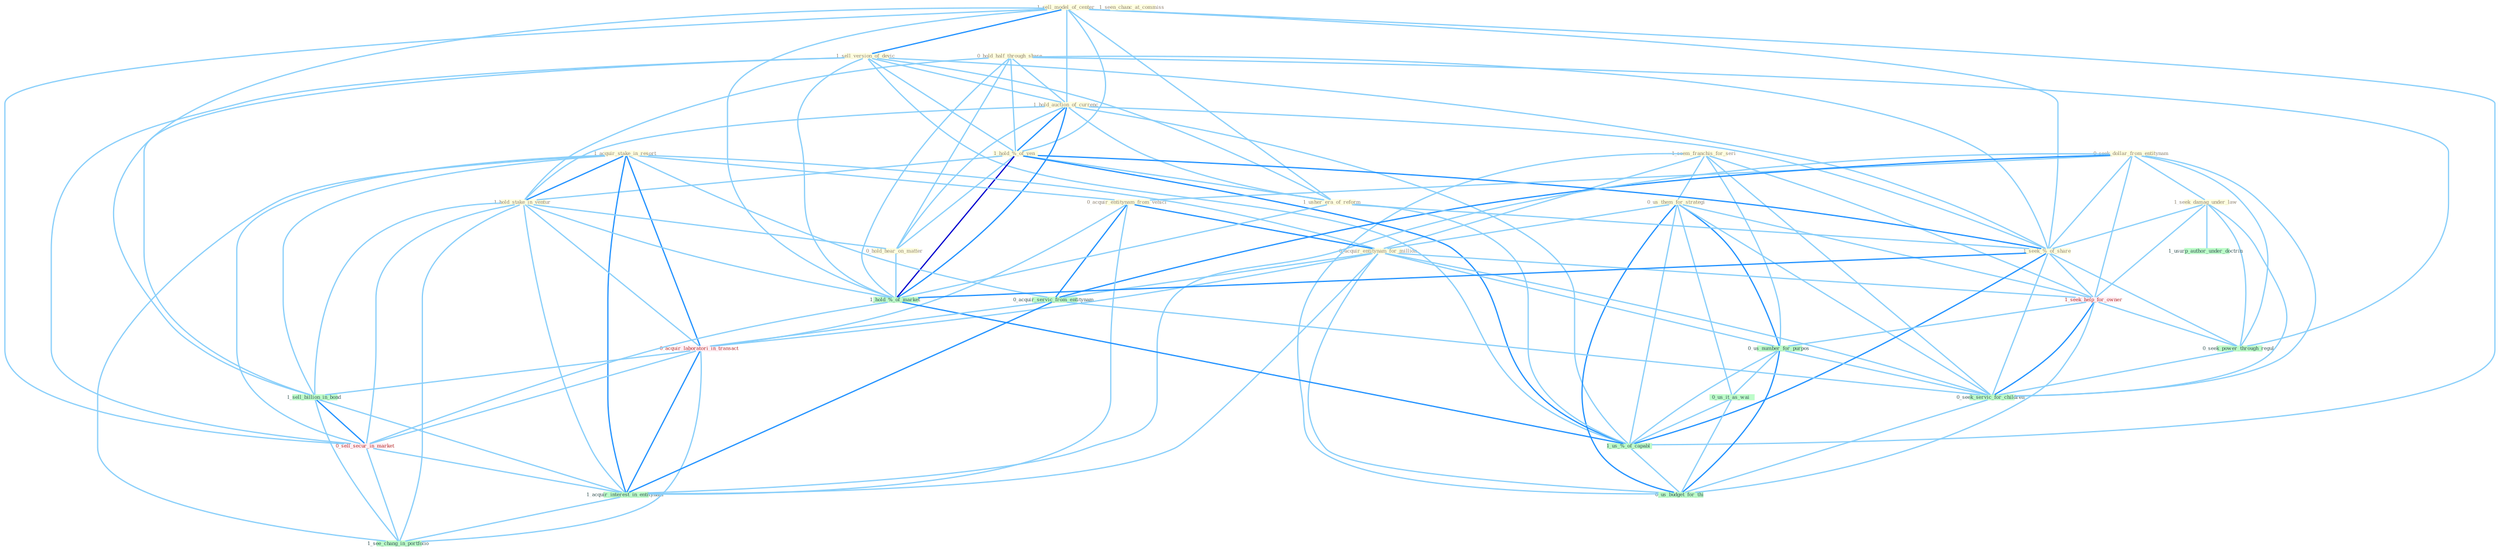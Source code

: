 Graph G{ 
    node
    [shape=polygon,style=filled,width=.5,height=.06,color="#BDFCC9",fixedsize=true,fontsize=4,
    fontcolor="#2f4f4f"];
    {node
    [color="#ffffe0", fontcolor="#8b7d6b"] "1_sell_model_of_center " "1_seem_franchis_for_seri " "1_sell_version_of_devic " "0_hold_half_through_share " "1_hold_auction_of_currenc " "1_seen_chanc_at_commiss " "1_hold_%_of_yen " "0_us_them_for_strategi " "1_acquir_stake_in_resort " "0_seek_dollar_from_entitynam " "0_acquir_entitynam_from_vehicl " "1_hold_stake_in_ventur " "0_acquir_entitynam_for_million " "1_usher_era_of_reform " "1_seek_damag_under_law " "0_hold_hear_on_matter " "1_seek_%_of_share "}
{node [color="#fff0f5", fontcolor="#b22222"] "1_seek_help_for_owner " "0_acquir_laboratori_in_transact " "0_sell_secur_in_market "}
edge [color="#B0E2FF"];

	"1_sell_model_of_center " -- "1_sell_version_of_devic " [w="2", color="#1e90ff" , len=0.8];
	"1_sell_model_of_center " -- "1_hold_auction_of_currenc " [w="1", color="#87cefa" ];
	"1_sell_model_of_center " -- "1_hold_%_of_yen " [w="1", color="#87cefa" ];
	"1_sell_model_of_center " -- "1_usher_era_of_reform " [w="1", color="#87cefa" ];
	"1_sell_model_of_center " -- "1_seek_%_of_share " [w="1", color="#87cefa" ];
	"1_sell_model_of_center " -- "1_hold_%_of_market " [w="1", color="#87cefa" ];
	"1_sell_model_of_center " -- "1_sell_billion_in_bond " [w="1", color="#87cefa" ];
	"1_sell_model_of_center " -- "1_us_%_of_capabl " [w="1", color="#87cefa" ];
	"1_sell_model_of_center " -- "0_sell_secur_in_market " [w="1", color="#87cefa" ];
	"1_seem_franchis_for_seri " -- "0_us_them_for_strategi " [w="1", color="#87cefa" ];
	"1_seem_franchis_for_seri " -- "0_acquir_entitynam_for_million " [w="1", color="#87cefa" ];
	"1_seem_franchis_for_seri " -- "1_seek_help_for_owner " [w="1", color="#87cefa" ];
	"1_seem_franchis_for_seri " -- "0_us_number_for_purpos " [w="1", color="#87cefa" ];
	"1_seem_franchis_for_seri " -- "0_seek_servic_for_children " [w="1", color="#87cefa" ];
	"1_seem_franchis_for_seri " -- "0_us_budget_for_thi " [w="1", color="#87cefa" ];
	"1_sell_version_of_devic " -- "1_hold_auction_of_currenc " [w="1", color="#87cefa" ];
	"1_sell_version_of_devic " -- "1_hold_%_of_yen " [w="1", color="#87cefa" ];
	"1_sell_version_of_devic " -- "1_usher_era_of_reform " [w="1", color="#87cefa" ];
	"1_sell_version_of_devic " -- "1_seek_%_of_share " [w="1", color="#87cefa" ];
	"1_sell_version_of_devic " -- "1_hold_%_of_market " [w="1", color="#87cefa" ];
	"1_sell_version_of_devic " -- "1_sell_billion_in_bond " [w="1", color="#87cefa" ];
	"1_sell_version_of_devic " -- "1_us_%_of_capabl " [w="1", color="#87cefa" ];
	"1_sell_version_of_devic " -- "0_sell_secur_in_market " [w="1", color="#87cefa" ];
	"0_hold_half_through_share " -- "1_hold_auction_of_currenc " [w="1", color="#87cefa" ];
	"0_hold_half_through_share " -- "1_hold_%_of_yen " [w="1", color="#87cefa" ];
	"0_hold_half_through_share " -- "1_hold_stake_in_ventur " [w="1", color="#87cefa" ];
	"0_hold_half_through_share " -- "0_hold_hear_on_matter " [w="1", color="#87cefa" ];
	"0_hold_half_through_share " -- "1_seek_%_of_share " [w="1", color="#87cefa" ];
	"0_hold_half_through_share " -- "1_hold_%_of_market " [w="1", color="#87cefa" ];
	"0_hold_half_through_share " -- "0_seek_power_through_regul " [w="1", color="#87cefa" ];
	"1_hold_auction_of_currenc " -- "1_hold_%_of_yen " [w="2", color="#1e90ff" , len=0.8];
	"1_hold_auction_of_currenc " -- "1_hold_stake_in_ventur " [w="1", color="#87cefa" ];
	"1_hold_auction_of_currenc " -- "1_usher_era_of_reform " [w="1", color="#87cefa" ];
	"1_hold_auction_of_currenc " -- "0_hold_hear_on_matter " [w="1", color="#87cefa" ];
	"1_hold_auction_of_currenc " -- "1_seek_%_of_share " [w="1", color="#87cefa" ];
	"1_hold_auction_of_currenc " -- "1_hold_%_of_market " [w="2", color="#1e90ff" , len=0.8];
	"1_hold_auction_of_currenc " -- "1_us_%_of_capabl " [w="1", color="#87cefa" ];
	"1_hold_%_of_yen " -- "1_hold_stake_in_ventur " [w="1", color="#87cefa" ];
	"1_hold_%_of_yen " -- "1_usher_era_of_reform " [w="1", color="#87cefa" ];
	"1_hold_%_of_yen " -- "0_hold_hear_on_matter " [w="1", color="#87cefa" ];
	"1_hold_%_of_yen " -- "1_seek_%_of_share " [w="2", color="#1e90ff" , len=0.8];
	"1_hold_%_of_yen " -- "1_hold_%_of_market " [w="3", color="#0000cd" , len=0.6];
	"1_hold_%_of_yen " -- "1_us_%_of_capabl " [w="2", color="#1e90ff" , len=0.8];
	"0_us_them_for_strategi " -- "0_acquir_entitynam_for_million " [w="1", color="#87cefa" ];
	"0_us_them_for_strategi " -- "1_seek_help_for_owner " [w="1", color="#87cefa" ];
	"0_us_them_for_strategi " -- "0_us_number_for_purpos " [w="2", color="#1e90ff" , len=0.8];
	"0_us_them_for_strategi " -- "0_us_it_as_wai " [w="1", color="#87cefa" ];
	"0_us_them_for_strategi " -- "1_us_%_of_capabl " [w="1", color="#87cefa" ];
	"0_us_them_for_strategi " -- "0_seek_servic_for_children " [w="1", color="#87cefa" ];
	"0_us_them_for_strategi " -- "0_us_budget_for_thi " [w="2", color="#1e90ff" , len=0.8];
	"1_acquir_stake_in_resort " -- "0_acquir_entitynam_from_vehicl " [w="1", color="#87cefa" ];
	"1_acquir_stake_in_resort " -- "1_hold_stake_in_ventur " [w="2", color="#1e90ff" , len=0.8];
	"1_acquir_stake_in_resort " -- "0_acquir_entitynam_for_million " [w="1", color="#87cefa" ];
	"1_acquir_stake_in_resort " -- "0_acquir_servic_from_entitynam " [w="1", color="#87cefa" ];
	"1_acquir_stake_in_resort " -- "0_acquir_laboratori_in_transact " [w="2", color="#1e90ff" , len=0.8];
	"1_acquir_stake_in_resort " -- "1_sell_billion_in_bond " [w="1", color="#87cefa" ];
	"1_acquir_stake_in_resort " -- "0_sell_secur_in_market " [w="1", color="#87cefa" ];
	"1_acquir_stake_in_resort " -- "1_acquir_interest_in_entitynam " [w="2", color="#1e90ff" , len=0.8];
	"1_acquir_stake_in_resort " -- "1_see_chang_in_portfolio " [w="1", color="#87cefa" ];
	"0_seek_dollar_from_entitynam " -- "0_acquir_entitynam_from_vehicl " [w="1", color="#87cefa" ];
	"0_seek_dollar_from_entitynam " -- "1_seek_damag_under_law " [w="1", color="#87cefa" ];
	"0_seek_dollar_from_entitynam " -- "1_seek_%_of_share " [w="1", color="#87cefa" ];
	"0_seek_dollar_from_entitynam " -- "1_seek_help_for_owner " [w="1", color="#87cefa" ];
	"0_seek_dollar_from_entitynam " -- "0_acquir_servic_from_entitynam " [w="2", color="#1e90ff" , len=0.8];
	"0_seek_dollar_from_entitynam " -- "0_seek_power_through_regul " [w="1", color="#87cefa" ];
	"0_seek_dollar_from_entitynam " -- "1_acquir_interest_in_entitynam " [w="1", color="#87cefa" ];
	"0_seek_dollar_from_entitynam " -- "0_seek_servic_for_children " [w="1", color="#87cefa" ];
	"0_acquir_entitynam_from_vehicl " -- "0_acquir_entitynam_for_million " [w="2", color="#1e90ff" , len=0.8];
	"0_acquir_entitynam_from_vehicl " -- "0_acquir_servic_from_entitynam " [w="2", color="#1e90ff" , len=0.8];
	"0_acquir_entitynam_from_vehicl " -- "0_acquir_laboratori_in_transact " [w="1", color="#87cefa" ];
	"0_acquir_entitynam_from_vehicl " -- "1_acquir_interest_in_entitynam " [w="1", color="#87cefa" ];
	"1_hold_stake_in_ventur " -- "0_hold_hear_on_matter " [w="1", color="#87cefa" ];
	"1_hold_stake_in_ventur " -- "1_hold_%_of_market " [w="1", color="#87cefa" ];
	"1_hold_stake_in_ventur " -- "0_acquir_laboratori_in_transact " [w="1", color="#87cefa" ];
	"1_hold_stake_in_ventur " -- "1_sell_billion_in_bond " [w="1", color="#87cefa" ];
	"1_hold_stake_in_ventur " -- "0_sell_secur_in_market " [w="1", color="#87cefa" ];
	"1_hold_stake_in_ventur " -- "1_acquir_interest_in_entitynam " [w="1", color="#87cefa" ];
	"1_hold_stake_in_ventur " -- "1_see_chang_in_portfolio " [w="1", color="#87cefa" ];
	"0_acquir_entitynam_for_million " -- "1_seek_help_for_owner " [w="1", color="#87cefa" ];
	"0_acquir_entitynam_for_million " -- "0_acquir_servic_from_entitynam " [w="1", color="#87cefa" ];
	"0_acquir_entitynam_for_million " -- "0_us_number_for_purpos " [w="1", color="#87cefa" ];
	"0_acquir_entitynam_for_million " -- "0_acquir_laboratori_in_transact " [w="1", color="#87cefa" ];
	"0_acquir_entitynam_for_million " -- "1_acquir_interest_in_entitynam " [w="1", color="#87cefa" ];
	"0_acquir_entitynam_for_million " -- "0_seek_servic_for_children " [w="1", color="#87cefa" ];
	"0_acquir_entitynam_for_million " -- "0_us_budget_for_thi " [w="1", color="#87cefa" ];
	"1_usher_era_of_reform " -- "1_seek_%_of_share " [w="1", color="#87cefa" ];
	"1_usher_era_of_reform " -- "1_hold_%_of_market " [w="1", color="#87cefa" ];
	"1_usher_era_of_reform " -- "1_us_%_of_capabl " [w="1", color="#87cefa" ];
	"1_seek_damag_under_law " -- "1_seek_%_of_share " [w="1", color="#87cefa" ];
	"1_seek_damag_under_law " -- "1_seek_help_for_owner " [w="1", color="#87cefa" ];
	"1_seek_damag_under_law " -- "0_seek_power_through_regul " [w="1", color="#87cefa" ];
	"1_seek_damag_under_law " -- "1_usurp_author_under_doctrin " [w="1", color="#87cefa" ];
	"1_seek_damag_under_law " -- "0_seek_servic_for_children " [w="1", color="#87cefa" ];
	"0_hold_hear_on_matter " -- "1_hold_%_of_market " [w="1", color="#87cefa" ];
	"1_seek_%_of_share " -- "1_seek_help_for_owner " [w="1", color="#87cefa" ];
	"1_seek_%_of_share " -- "1_hold_%_of_market " [w="2", color="#1e90ff" , len=0.8];
	"1_seek_%_of_share " -- "0_seek_power_through_regul " [w="1", color="#87cefa" ];
	"1_seek_%_of_share " -- "1_us_%_of_capabl " [w="2", color="#1e90ff" , len=0.8];
	"1_seek_%_of_share " -- "0_seek_servic_for_children " [w="1", color="#87cefa" ];
	"1_seek_help_for_owner " -- "0_seek_power_through_regul " [w="1", color="#87cefa" ];
	"1_seek_help_for_owner " -- "0_us_number_for_purpos " [w="1", color="#87cefa" ];
	"1_seek_help_for_owner " -- "0_seek_servic_for_children " [w="2", color="#1e90ff" , len=0.8];
	"1_seek_help_for_owner " -- "0_us_budget_for_thi " [w="1", color="#87cefa" ];
	"0_acquir_servic_from_entitynam " -- "0_acquir_laboratori_in_transact " [w="1", color="#87cefa" ];
	"0_acquir_servic_from_entitynam " -- "1_acquir_interest_in_entitynam " [w="2", color="#1e90ff" , len=0.8];
	"0_acquir_servic_from_entitynam " -- "0_seek_servic_for_children " [w="1", color="#87cefa" ];
	"1_hold_%_of_market " -- "1_us_%_of_capabl " [w="2", color="#1e90ff" , len=0.8];
	"1_hold_%_of_market " -- "0_sell_secur_in_market " [w="1", color="#87cefa" ];
	"0_seek_power_through_regul " -- "0_seek_servic_for_children " [w="1", color="#87cefa" ];
	"0_us_number_for_purpos " -- "0_us_it_as_wai " [w="1", color="#87cefa" ];
	"0_us_number_for_purpos " -- "1_us_%_of_capabl " [w="1", color="#87cefa" ];
	"0_us_number_for_purpos " -- "0_seek_servic_for_children " [w="1", color="#87cefa" ];
	"0_us_number_for_purpos " -- "0_us_budget_for_thi " [w="2", color="#1e90ff" , len=0.8];
	"0_acquir_laboratori_in_transact " -- "1_sell_billion_in_bond " [w="1", color="#87cefa" ];
	"0_acquir_laboratori_in_transact " -- "0_sell_secur_in_market " [w="1", color="#87cefa" ];
	"0_acquir_laboratori_in_transact " -- "1_acquir_interest_in_entitynam " [w="2", color="#1e90ff" , len=0.8];
	"0_acquir_laboratori_in_transact " -- "1_see_chang_in_portfolio " [w="1", color="#87cefa" ];
	"1_sell_billion_in_bond " -- "0_sell_secur_in_market " [w="2", color="#1e90ff" , len=0.8];
	"1_sell_billion_in_bond " -- "1_acquir_interest_in_entitynam " [w="1", color="#87cefa" ];
	"1_sell_billion_in_bond " -- "1_see_chang_in_portfolio " [w="1", color="#87cefa" ];
	"0_us_it_as_wai " -- "1_us_%_of_capabl " [w="1", color="#87cefa" ];
	"0_us_it_as_wai " -- "0_us_budget_for_thi " [w="1", color="#87cefa" ];
	"1_us_%_of_capabl " -- "0_us_budget_for_thi " [w="1", color="#87cefa" ];
	"0_sell_secur_in_market " -- "1_acquir_interest_in_entitynam " [w="1", color="#87cefa" ];
	"0_sell_secur_in_market " -- "1_see_chang_in_portfolio " [w="1", color="#87cefa" ];
	"1_acquir_interest_in_entitynam " -- "1_see_chang_in_portfolio " [w="1", color="#87cefa" ];
	"0_seek_servic_for_children " -- "0_us_budget_for_thi " [w="1", color="#87cefa" ];
}